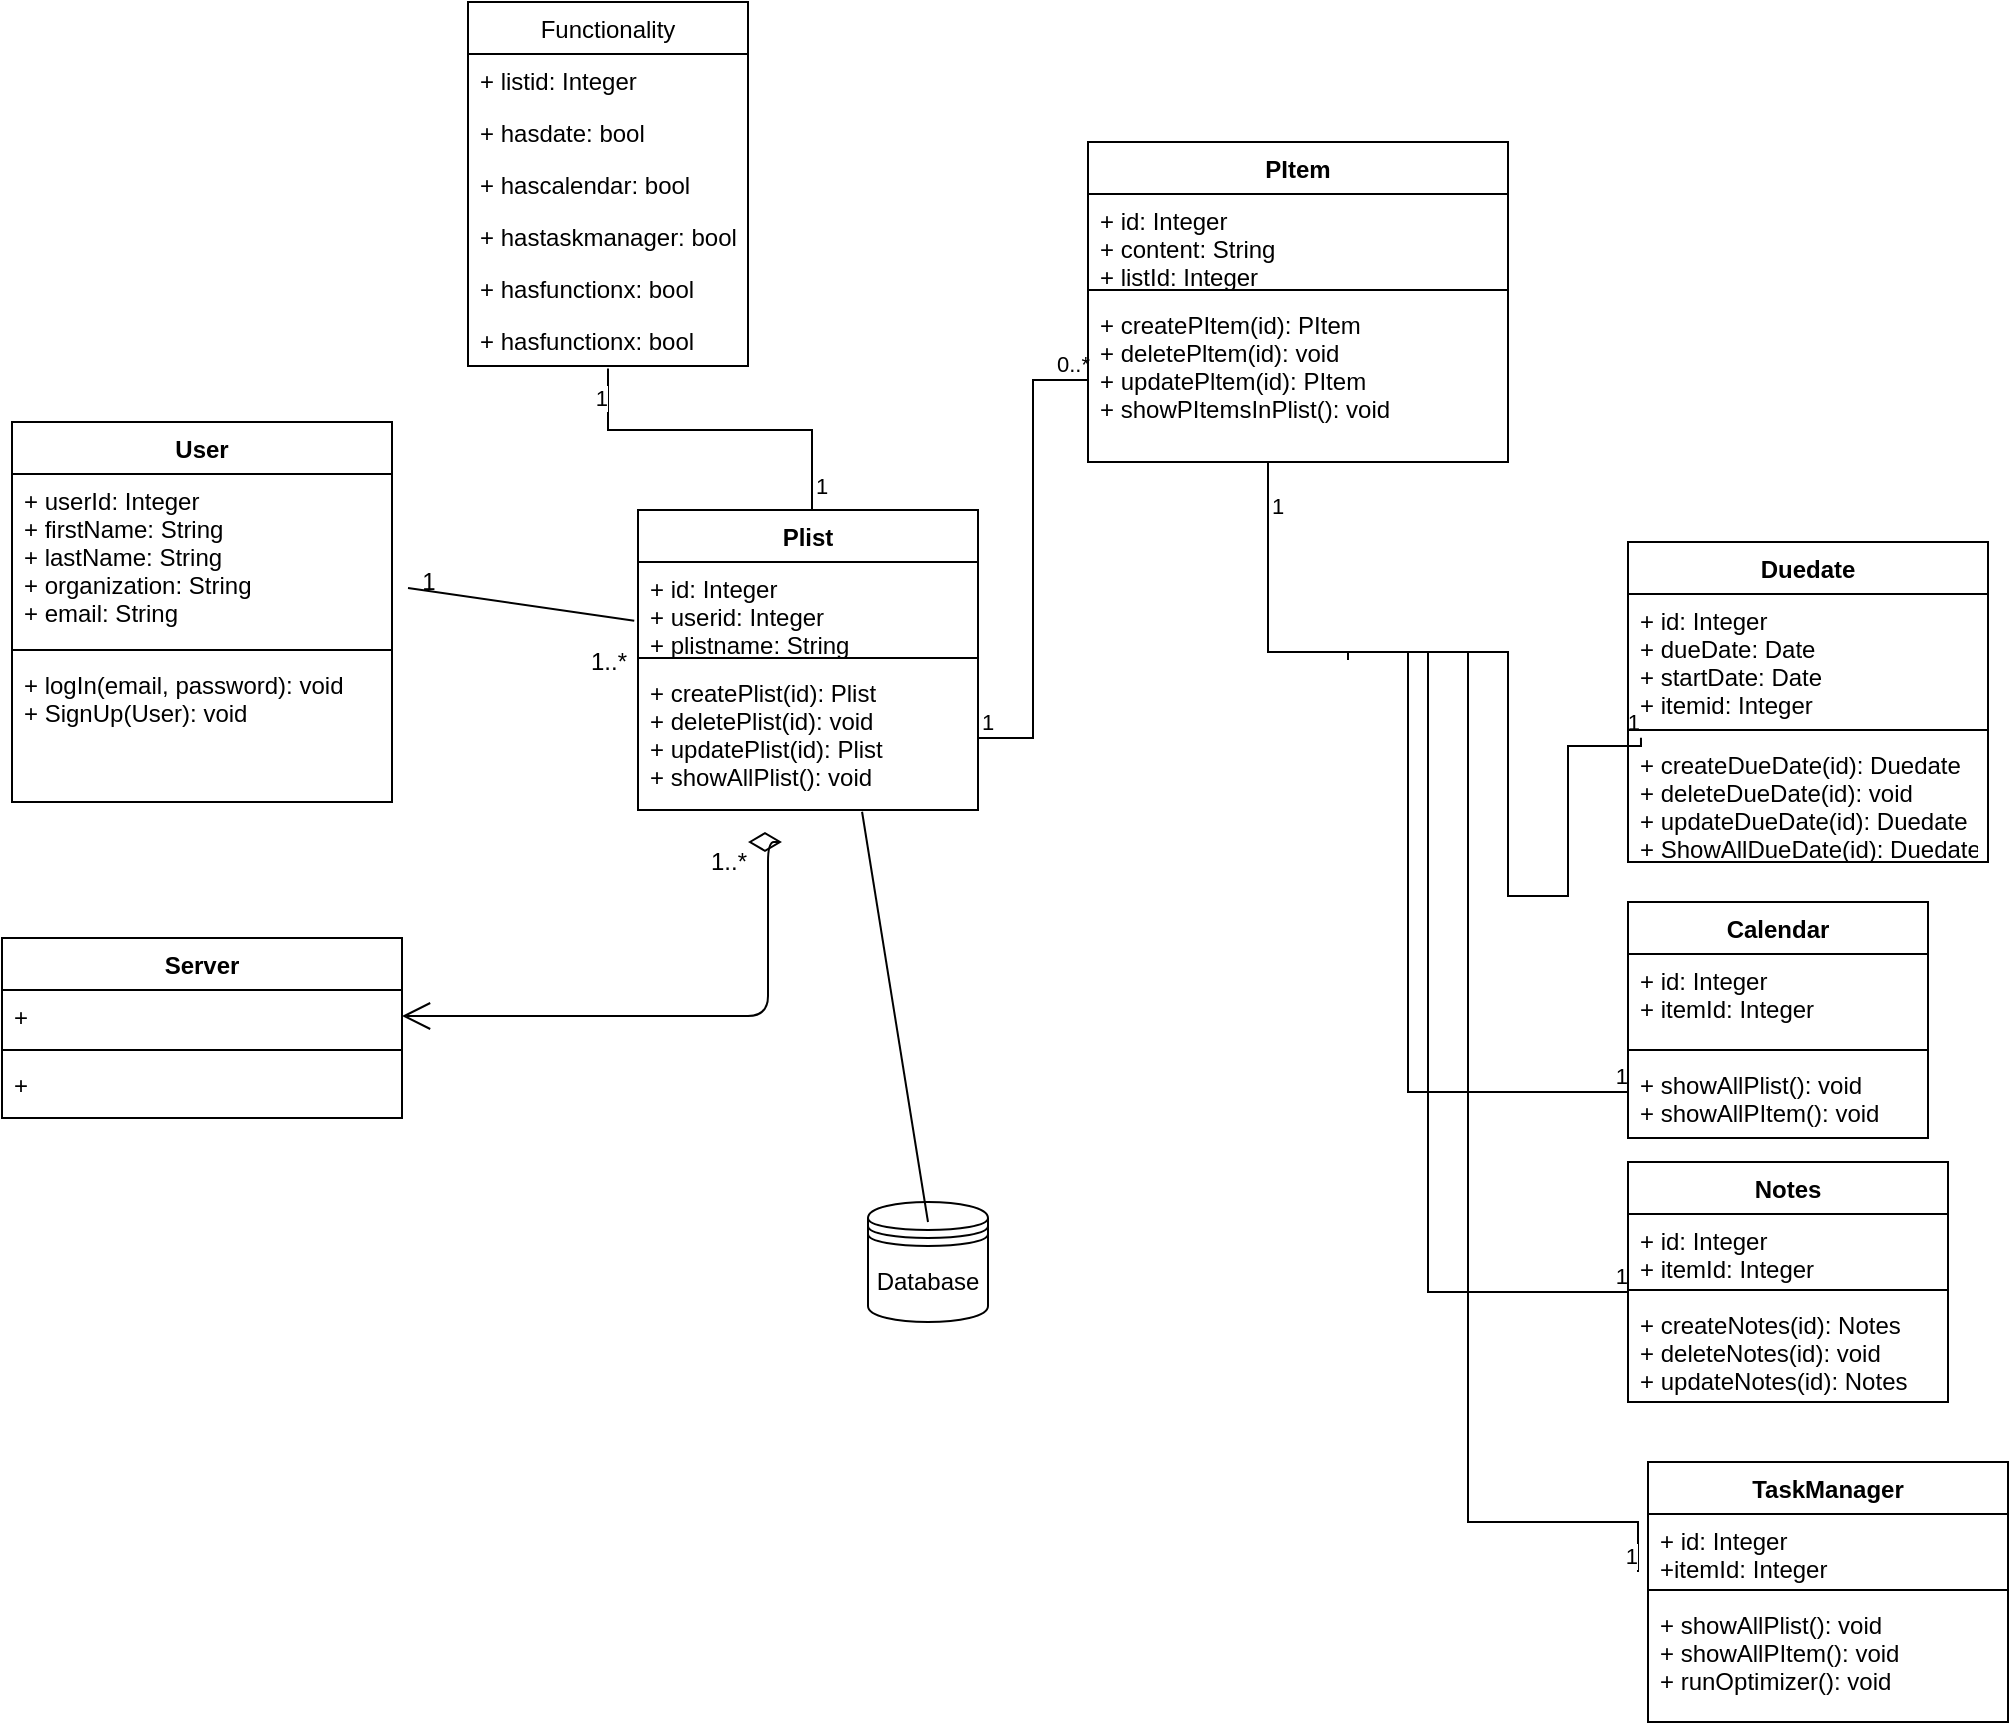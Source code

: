 <mxfile version="15.3.3" type="onedrive"><diagram id="UgKe9eE1gbJCxGa5Hhhg" name="Page-1"><mxGraphModel dx="1888" dy="2747" grid="1" gridSize="10" guides="1" tooltips="1" connect="1" arrows="1" fold="1" page="1" pageScale="1" pageWidth="850" pageHeight="1100" math="0" shadow="0"><root><mxCell id="0"/><mxCell id="1" parent="0"/><mxCell id="qrfGcevL_095Oc9_5PTm-25" value="Server" style="swimlane;fontStyle=1;align=center;verticalAlign=top;childLayout=stackLayout;horizontal=1;startSize=26;horizontalStack=0;resizeParent=1;resizeParentMax=0;resizeLast=0;collapsible=1;marginBottom=0;" parent="1" vertex="1"><mxGeometry x="-133" y="-992" width="200" height="90" as="geometry"/></mxCell><mxCell id="qrfGcevL_095Oc9_5PTm-26" value="+ " style="text;strokeColor=none;fillColor=none;align=left;verticalAlign=top;spacingLeft=4;spacingRight=4;overflow=hidden;rotatable=0;points=[[0,0.5],[1,0.5]];portConstraint=eastwest;" parent="qrfGcevL_095Oc9_5PTm-25" vertex="1"><mxGeometry y="26" width="200" height="26" as="geometry"/></mxCell><mxCell id="qrfGcevL_095Oc9_5PTm-27" value="" style="line;strokeWidth=1;fillColor=none;align=left;verticalAlign=middle;spacingTop=-1;spacingLeft=3;spacingRight=3;rotatable=0;labelPosition=right;points=[];portConstraint=eastwest;" parent="qrfGcevL_095Oc9_5PTm-25" vertex="1"><mxGeometry y="52" width="200" height="8" as="geometry"/></mxCell><mxCell id="qrfGcevL_095Oc9_5PTm-28" value="+ " style="text;strokeColor=none;fillColor=none;align=left;verticalAlign=top;spacingLeft=4;spacingRight=4;overflow=hidden;rotatable=0;points=[[0,0.5],[1,0.5]];portConstraint=eastwest;" parent="qrfGcevL_095Oc9_5PTm-25" vertex="1"><mxGeometry y="60" width="200" height="30" as="geometry"/></mxCell><mxCell id="qrfGcevL_095Oc9_5PTm-34" value="" style="endArrow=open;html=1;endSize=12;startArrow=diamondThin;startSize=14;startFill=0;edgeStyle=orthogonalEdgeStyle;align=left;verticalAlign=bottom;sourcePerimeterSpacing=8;targetPerimeterSpacing=8;entryX=1;entryY=0.5;entryDx=0;entryDy=0;" parent="1" target="qrfGcevL_095Oc9_5PTm-26" edge="1"><mxGeometry x="-1" y="42" relative="1" as="geometry"><mxPoint x="240" y="-1040" as="sourcePoint"/><mxPoint x="300" y="-947" as="targetPoint"/><Array as="points"><mxPoint x="250" y="-953"/></Array><mxPoint x="-12" y="-30" as="offset"/></mxGeometry></mxCell><mxCell id="qxweLq5i98Cxq9orFzik-8" value="Functionality" style="swimlane;fontStyle=0;childLayout=stackLayout;horizontal=1;startSize=26;fillColor=none;horizontalStack=0;resizeParent=1;resizeParentMax=0;resizeLast=0;collapsible=1;marginBottom=0;" parent="1" vertex="1"><mxGeometry x="100" y="-1460" width="140" height="182" as="geometry"/></mxCell><mxCell id="qxweLq5i98Cxq9orFzik-9" value="+ listid: Integer" style="text;strokeColor=none;fillColor=none;align=left;verticalAlign=top;spacingLeft=4;spacingRight=4;overflow=hidden;rotatable=0;points=[[0,0.5],[1,0.5]];portConstraint=eastwest;" parent="qxweLq5i98Cxq9orFzik-8" vertex="1"><mxGeometry y="26" width="140" height="26" as="geometry"/></mxCell><mxCell id="qxweLq5i98Cxq9orFzik-10" value="+ hasdate: bool" style="text;strokeColor=none;fillColor=none;align=left;verticalAlign=top;spacingLeft=4;spacingRight=4;overflow=hidden;rotatable=0;points=[[0,0.5],[1,0.5]];portConstraint=eastwest;" parent="qxweLq5i98Cxq9orFzik-8" vertex="1"><mxGeometry y="52" width="140" height="26" as="geometry"/></mxCell><mxCell id="qxweLq5i98Cxq9orFzik-11" value="+ hascalendar: bool" style="text;strokeColor=none;fillColor=none;align=left;verticalAlign=top;spacingLeft=4;spacingRight=4;overflow=hidden;rotatable=0;points=[[0,0.5],[1,0.5]];portConstraint=eastwest;" parent="qxweLq5i98Cxq9orFzik-8" vertex="1"><mxGeometry y="78" width="140" height="26" as="geometry"/></mxCell><mxCell id="qxweLq5i98Cxq9orFzik-12" value="+ hastaskmanager: bool" style="text;strokeColor=none;fillColor=none;align=left;verticalAlign=top;spacingLeft=4;spacingRight=4;overflow=hidden;rotatable=0;points=[[0,0.5],[1,0.5]];portConstraint=eastwest;" parent="qxweLq5i98Cxq9orFzik-8" vertex="1"><mxGeometry y="104" width="140" height="26" as="geometry"/></mxCell><mxCell id="qxweLq5i98Cxq9orFzik-13" value="+ hasfunctionx: bool" style="text;strokeColor=none;fillColor=none;align=left;verticalAlign=top;spacingLeft=4;spacingRight=4;overflow=hidden;rotatable=0;points=[[0,0.5],[1,0.5]];portConstraint=eastwest;" parent="qxweLq5i98Cxq9orFzik-8" vertex="1"><mxGeometry y="130" width="140" height="26" as="geometry"/></mxCell><mxCell id="qxweLq5i98Cxq9orFzik-14" value="+ hasfunctionx: bool" style="text;strokeColor=none;fillColor=none;align=left;verticalAlign=top;spacingLeft=4;spacingRight=4;overflow=hidden;rotatable=0;points=[[0,0.5],[1,0.5]];portConstraint=eastwest;" parent="qxweLq5i98Cxq9orFzik-8" vertex="1"><mxGeometry y="156" width="140" height="26" as="geometry"/></mxCell><mxCell id="qxweLq5i98Cxq9orFzik-24" value="" style="endArrow=none;html=1;edgeStyle=orthogonalEdgeStyle;rounded=0;exitX=1;exitY=0.5;exitDx=0;exitDy=0;entryX=0;entryY=0.5;entryDx=0;entryDy=0;" parent="1" source="30rRAQiKWTvd2oFYCDDy-8" target="30rRAQiKWTvd2oFYCDDy-19" edge="1"><mxGeometry relative="1" as="geometry"><mxPoint x="342" y="-1172" as="sourcePoint"/><mxPoint x="400" y="-1131" as="targetPoint"/></mxGeometry></mxCell><mxCell id="qxweLq5i98Cxq9orFzik-25" value="1" style="edgeLabel;resizable=0;html=1;align=left;verticalAlign=bottom;" parent="qxweLq5i98Cxq9orFzik-24" connectable="0" vertex="1"><mxGeometry x="-1" relative="1" as="geometry"/></mxCell><mxCell id="qxweLq5i98Cxq9orFzik-26" value="0..*" style="edgeLabel;resizable=0;html=1;align=right;verticalAlign=bottom;" parent="qxweLq5i98Cxq9orFzik-24" connectable="0" vertex="1"><mxGeometry x="1" relative="1" as="geometry"><mxPoint x="1" as="offset"/></mxGeometry></mxCell><mxCell id="qxweLq5i98Cxq9orFzik-30" value="" style="endArrow=none;html=1;edgeStyle=orthogonalEdgeStyle;rounded=0;exitX=1;exitY=0.5;exitDx=0;exitDy=0;entryX=0.036;entryY=-0.003;entryDx=0;entryDy=0;entryPerimeter=0;" parent="1" target="30rRAQiKWTvd2oFYCDDy-27" edge="1"><mxGeometry relative="1" as="geometry"><mxPoint x="540" y="-1131" as="sourcePoint"/><mxPoint x="650" y="-1070" as="targetPoint"/><Array as="points"><mxPoint x="540" y="-1135"/><mxPoint x="620" y="-1135"/><mxPoint x="620" y="-1013"/><mxPoint x="650" y="-1013"/><mxPoint x="650" y="-1088"/><mxPoint x="687" y="-1088"/></Array></mxGeometry></mxCell><mxCell id="qxweLq5i98Cxq9orFzik-32" value="1" style="edgeLabel;resizable=0;html=1;align=right;verticalAlign=bottom;" parent="qxweLq5i98Cxq9orFzik-30" connectable="0" vertex="1"><mxGeometry x="1" relative="1" as="geometry"/></mxCell><mxCell id="qxweLq5i98Cxq9orFzik-33" value="" style="endArrow=none;html=1;edgeStyle=orthogonalEdgeStyle;rounded=0;entryX=0.507;entryY=1.051;entryDx=0;entryDy=0;entryPerimeter=0;" parent="1" target="qxweLq5i98Cxq9orFzik-14" edge="1"><mxGeometry relative="1" as="geometry"><mxPoint x="272" y="-1200" as="sourcePoint"/><mxPoint x="-8" y="-698" as="targetPoint"/><Array as="points"><mxPoint x="272" y="-1246"/><mxPoint x="170" y="-1246"/></Array></mxGeometry></mxCell><mxCell id="qxweLq5i98Cxq9orFzik-34" value="1" style="edgeLabel;resizable=0;html=1;align=left;verticalAlign=bottom;" parent="qxweLq5i98Cxq9orFzik-33" connectable="0" vertex="1"><mxGeometry x="-1" relative="1" as="geometry"><mxPoint y="-10" as="offset"/></mxGeometry></mxCell><mxCell id="qxweLq5i98Cxq9orFzik-35" value="1" style="edgeLabel;resizable=0;html=1;align=right;verticalAlign=bottom;" parent="qxweLq5i98Cxq9orFzik-33" connectable="0" vertex="1"><mxGeometry x="1" relative="1" as="geometry"><mxPoint y="23" as="offset"/></mxGeometry></mxCell><mxCell id="hmi_awYL0up97bZwgExD-1" value="" style="endArrow=none;html=1;edgeStyle=orthogonalEdgeStyle;rounded=0;exitX=1;exitY=0.5;exitDx=0;exitDy=0;entryX=0;entryY=0.5;entryDx=0;entryDy=0;" parent="1" edge="1"><mxGeometry relative="1" as="geometry"><mxPoint x="540" y="-1131" as="sourcePoint"/><mxPoint x="680" y="-915" as="targetPoint"/><Array as="points"><mxPoint x="570" y="-1135"/><mxPoint x="570" y="-915"/></Array></mxGeometry></mxCell><mxCell id="hmi_awYL0up97bZwgExD-3" value="1" style="edgeLabel;resizable=0;html=1;align=right;verticalAlign=bottom;" parent="hmi_awYL0up97bZwgExD-1" connectable="0" vertex="1"><mxGeometry x="1" relative="1" as="geometry"/></mxCell><mxCell id="hmi_awYL0up97bZwgExD-18" value="" style="endArrow=none;html=1;edgeStyle=orthogonalEdgeStyle;rounded=0;exitX=1;exitY=0.5;exitDx=0;exitDy=0;entryX=0;entryY=0.5;entryDx=0;entryDy=0;" parent="1" edge="1"><mxGeometry relative="1" as="geometry"><mxPoint x="540" y="-1131" as="sourcePoint"/><mxPoint x="680" y="-815" as="targetPoint"/><Array as="points"><mxPoint x="580" y="-1135"/><mxPoint x="580" y="-815"/></Array></mxGeometry></mxCell><mxCell id="hmi_awYL0up97bZwgExD-19" value="1" style="edgeLabel;resizable=0;html=1;align=left;verticalAlign=bottom;" parent="hmi_awYL0up97bZwgExD-18" connectable="0" vertex="1"><mxGeometry x="-1" relative="1" as="geometry"><mxPoint x="-40" y="-69" as="offset"/></mxGeometry></mxCell><mxCell id="hmi_awYL0up97bZwgExD-20" value="1" style="edgeLabel;resizable=0;html=1;align=right;verticalAlign=bottom;" parent="hmi_awYL0up97bZwgExD-18" connectable="0" vertex="1"><mxGeometry x="1" relative="1" as="geometry"/></mxCell><mxCell id="hmi_awYL0up97bZwgExD-25" value="" style="endArrow=none;html=1;edgeStyle=orthogonalEdgeStyle;rounded=0;entryX=0;entryY=0.5;entryDx=0;entryDy=0;" parent="1" source="30rRAQiKWTvd2oFYCDDy-19" edge="1"><mxGeometry relative="1" as="geometry"><mxPoint x="510" y="-1135" as="sourcePoint"/><mxPoint x="685" y="-675" as="targetPoint"/><Array as="points"><mxPoint x="500" y="-1135"/><mxPoint x="600" y="-1135"/><mxPoint x="600" y="-700"/><mxPoint x="685" y="-700"/></Array></mxGeometry></mxCell><mxCell id="hmi_awYL0up97bZwgExD-27" value="1" style="edgeLabel;resizable=0;html=1;align=right;verticalAlign=bottom;" parent="hmi_awYL0up97bZwgExD-25" connectable="0" vertex="1"><mxGeometry x="1" relative="1" as="geometry"/></mxCell><mxCell id="30rRAQiKWTvd2oFYCDDy-1" value="User" style="swimlane;fontStyle=1;align=center;verticalAlign=top;childLayout=stackLayout;horizontal=1;startSize=26;horizontalStack=0;resizeParent=1;resizeParentMax=0;resizeLast=0;collapsible=1;marginBottom=0;hachureGap=4;pointerEvents=0;" vertex="1" parent="1"><mxGeometry x="-128" y="-1250" width="190" height="190" as="geometry"/></mxCell><mxCell id="30rRAQiKWTvd2oFYCDDy-2" value="+ userId: Integer&#10;+ firstName: String&#10;+ lastName: String&#10;+ organization: String&#10;+ email: String" style="text;strokeColor=none;fillColor=none;align=left;verticalAlign=top;spacingLeft=4;spacingRight=4;overflow=hidden;rotatable=0;points=[[0,0.5],[1,0.5]];portConstraint=eastwest;" vertex="1" parent="30rRAQiKWTvd2oFYCDDy-1"><mxGeometry y="26" width="190" height="84" as="geometry"/></mxCell><mxCell id="30rRAQiKWTvd2oFYCDDy-3" value="" style="line;strokeWidth=1;fillColor=none;align=left;verticalAlign=middle;spacingTop=-1;spacingLeft=3;spacingRight=3;rotatable=0;labelPosition=right;points=[];portConstraint=eastwest;" vertex="1" parent="30rRAQiKWTvd2oFYCDDy-1"><mxGeometry y="110" width="190" height="8" as="geometry"/></mxCell><mxCell id="30rRAQiKWTvd2oFYCDDy-4" value="+ logIn(email, password): void&#10;+ SignUp(User): void" style="text;strokeColor=none;fillColor=none;align=left;verticalAlign=top;spacingLeft=4;spacingRight=4;overflow=hidden;rotatable=0;points=[[0,0.5],[1,0.5]];portConstraint=eastwest;" vertex="1" parent="30rRAQiKWTvd2oFYCDDy-1"><mxGeometry y="118" width="190" height="72" as="geometry"/></mxCell><mxCell id="30rRAQiKWTvd2oFYCDDy-5" value="Plist" style="swimlane;fontStyle=1;align=center;verticalAlign=top;childLayout=stackLayout;horizontal=1;startSize=26;horizontalStack=0;resizeParent=1;resizeParentMax=0;resizeLast=0;collapsible=1;marginBottom=0;hachureGap=4;pointerEvents=0;" vertex="1" parent="1"><mxGeometry x="185" y="-1206" width="170" height="150" as="geometry"/></mxCell><mxCell id="30rRAQiKWTvd2oFYCDDy-6" value="+ id: Integer&#10;+ userid: Integer&#10;+ plistname: String" style="text;strokeColor=none;fillColor=none;align=left;verticalAlign=top;spacingLeft=4;spacingRight=4;overflow=hidden;rotatable=0;points=[[0,0.5],[1,0.5]];portConstraint=eastwest;" vertex="1" parent="30rRAQiKWTvd2oFYCDDy-5"><mxGeometry y="26" width="170" height="44" as="geometry"/></mxCell><mxCell id="30rRAQiKWTvd2oFYCDDy-7" value="" style="line;strokeWidth=1;fillColor=none;align=left;verticalAlign=middle;spacingTop=-1;spacingLeft=3;spacingRight=3;rotatable=0;labelPosition=right;points=[];portConstraint=eastwest;" vertex="1" parent="30rRAQiKWTvd2oFYCDDy-5"><mxGeometry y="70" width="170" height="8" as="geometry"/></mxCell><mxCell id="30rRAQiKWTvd2oFYCDDy-8" value="+ createPlist(id): Plist&#10;+ deletePlist(id): void&#10;+ updatePlist(id): Plist&#10;+ showAllPlist(): void&#10;" style="text;strokeColor=none;fillColor=none;align=left;verticalAlign=top;spacingLeft=4;spacingRight=4;overflow=hidden;rotatable=0;points=[[0,0.5],[1,0.5]];portConstraint=eastwest;" vertex="1" parent="30rRAQiKWTvd2oFYCDDy-5"><mxGeometry y="78" width="170" height="72" as="geometry"/></mxCell><mxCell id="30rRAQiKWTvd2oFYCDDy-9" value="" style="endArrow=none;html=1;startSize=14;endSize=14;sourcePerimeterSpacing=8;targetPerimeterSpacing=8;entryX=-0.011;entryY=0.668;entryDx=0;entryDy=0;entryPerimeter=0;" edge="1" parent="1" source="30rRAQiKWTvd2oFYCDDy-2" target="30rRAQiKWTvd2oFYCDDy-6"><mxGeometry width="50" height="50" relative="1" as="geometry"><mxPoint x="120" y="-990" as="sourcePoint"/><mxPoint x="170" y="-1040" as="targetPoint"/></mxGeometry></mxCell><mxCell id="30rRAQiKWTvd2oFYCDDy-10" value="1" style="text;html=1;align=center;verticalAlign=middle;resizable=0;points=[];autosize=1;strokeColor=none;fillColor=none;" vertex="1" parent="1"><mxGeometry x="70" y="-1180" width="20" height="20" as="geometry"/></mxCell><mxCell id="30rRAQiKWTvd2oFYCDDy-11" value="1..*" style="text;html=1;align=center;verticalAlign=middle;resizable=0;points=[];autosize=1;strokeColor=none;fillColor=none;" vertex="1" parent="1"><mxGeometry x="155" y="-1140" width="30" height="20" as="geometry"/></mxCell><mxCell id="30rRAQiKWTvd2oFYCDDy-12" value="Database" style="shape=datastore;whiteSpace=wrap;html=1;hachureGap=4;pointerEvents=0;" vertex="1" parent="1"><mxGeometry x="300" y="-860" width="60" height="60" as="geometry"/></mxCell><mxCell id="30rRAQiKWTvd2oFYCDDy-15" value="" style="endArrow=none;html=1;startSize=14;endSize=14;sourcePerimeterSpacing=8;targetPerimeterSpacing=8;exitX=0.659;exitY=1.012;exitDx=0;exitDy=0;exitPerimeter=0;" edge="1" parent="1" source="30rRAQiKWTvd2oFYCDDy-8"><mxGeometry width="50" height="50" relative="1" as="geometry"><mxPoint x="290" y="-760" as="sourcePoint"/><mxPoint x="330" y="-850" as="targetPoint"/></mxGeometry></mxCell><mxCell id="30rRAQiKWTvd2oFYCDDy-16" value="PItem" style="swimlane;fontStyle=1;align=center;verticalAlign=top;childLayout=stackLayout;horizontal=1;startSize=26;horizontalStack=0;resizeParent=1;resizeParentMax=0;resizeLast=0;collapsible=1;marginBottom=0;hachureGap=4;pointerEvents=0;" vertex="1" parent="1"><mxGeometry x="410" y="-1390" width="210" height="160" as="geometry"/></mxCell><mxCell id="30rRAQiKWTvd2oFYCDDy-17" value="+ id: Integer&#10;+ content: String&#10;+ listId: Integer" style="text;strokeColor=none;fillColor=none;align=left;verticalAlign=top;spacingLeft=4;spacingRight=4;overflow=hidden;rotatable=0;points=[[0,0.5],[1,0.5]];portConstraint=eastwest;" vertex="1" parent="30rRAQiKWTvd2oFYCDDy-16"><mxGeometry y="26" width="210" height="44" as="geometry"/></mxCell><mxCell id="30rRAQiKWTvd2oFYCDDy-18" value="" style="line;strokeWidth=1;fillColor=none;align=left;verticalAlign=middle;spacingTop=-1;spacingLeft=3;spacingRight=3;rotatable=0;labelPosition=right;points=[];portConstraint=eastwest;" vertex="1" parent="30rRAQiKWTvd2oFYCDDy-16"><mxGeometry y="70" width="210" height="8" as="geometry"/></mxCell><mxCell id="30rRAQiKWTvd2oFYCDDy-19" value="+ createPItem(id): PItem&#10;+ deletePltem(id): void&#10;+ updatePltem(id): PItem&#10;+ showPItemsInPlist(): void&#10;" style="text;strokeColor=none;fillColor=none;align=left;verticalAlign=top;spacingLeft=4;spacingRight=4;overflow=hidden;rotatable=0;points=[[0,0.5],[1,0.5]];portConstraint=eastwest;" vertex="1" parent="30rRAQiKWTvd2oFYCDDy-16"><mxGeometry y="78" width="210" height="82" as="geometry"/></mxCell><mxCell id="30rRAQiKWTvd2oFYCDDy-23" value="1..*" style="text;html=1;align=center;verticalAlign=middle;resizable=0;points=[];autosize=1;strokeColor=none;fillColor=none;" vertex="1" parent="1"><mxGeometry x="215" y="-1040" width="30" height="20" as="geometry"/></mxCell><mxCell id="30rRAQiKWTvd2oFYCDDy-24" value="Duedate" style="swimlane;fontStyle=1;align=center;verticalAlign=top;childLayout=stackLayout;horizontal=1;startSize=26;horizontalStack=0;resizeParent=1;resizeParentMax=0;resizeLast=0;collapsible=1;marginBottom=0;hachureGap=4;pointerEvents=0;" vertex="1" parent="1"><mxGeometry x="680" y="-1190" width="180" height="160" as="geometry"/></mxCell><mxCell id="30rRAQiKWTvd2oFYCDDy-25" value="+ id: Integer&#10;+ dueDate: Date&#10;+ startDate: Date&#10;+ itemid: Integer" style="text;strokeColor=none;fillColor=none;align=left;verticalAlign=top;spacingLeft=4;spacingRight=4;overflow=hidden;rotatable=0;points=[[0,0.5],[1,0.5]];portConstraint=eastwest;" vertex="1" parent="30rRAQiKWTvd2oFYCDDy-24"><mxGeometry y="26" width="180" height="64" as="geometry"/></mxCell><mxCell id="30rRAQiKWTvd2oFYCDDy-26" value="" style="line;strokeWidth=1;fillColor=none;align=left;verticalAlign=middle;spacingTop=-1;spacingLeft=3;spacingRight=3;rotatable=0;labelPosition=right;points=[];portConstraint=eastwest;" vertex="1" parent="30rRAQiKWTvd2oFYCDDy-24"><mxGeometry y="90" width="180" height="8" as="geometry"/></mxCell><mxCell id="30rRAQiKWTvd2oFYCDDy-27" value="+ createDueDate(id): Duedate&#10;+ deleteDueDate(id): void&#10;+ updateDueDate(id): Duedate&#10;+ ShowAllDueDate(id): Duedate" style="text;strokeColor=none;fillColor=none;align=left;verticalAlign=top;spacingLeft=4;spacingRight=4;overflow=hidden;rotatable=0;points=[[0,0.5],[1,0.5]];portConstraint=eastwest;" vertex="1" parent="30rRAQiKWTvd2oFYCDDy-24"><mxGeometry y="98" width="180" height="62" as="geometry"/></mxCell><mxCell id="30rRAQiKWTvd2oFYCDDy-28" value="Calendar" style="swimlane;fontStyle=1;align=center;verticalAlign=top;childLayout=stackLayout;horizontal=1;startSize=26;horizontalStack=0;resizeParent=1;resizeParentMax=0;resizeLast=0;collapsible=1;marginBottom=0;hachureGap=4;pointerEvents=0;" vertex="1" parent="1"><mxGeometry x="680" y="-1010" width="150" height="118" as="geometry"/></mxCell><mxCell id="30rRAQiKWTvd2oFYCDDy-29" value="+ id: Integer&#10;+ itemId: Integer" style="text;strokeColor=none;fillColor=none;align=left;verticalAlign=top;spacingLeft=4;spacingRight=4;overflow=hidden;rotatable=0;points=[[0,0.5],[1,0.5]];portConstraint=eastwest;" vertex="1" parent="30rRAQiKWTvd2oFYCDDy-28"><mxGeometry y="26" width="150" height="44" as="geometry"/></mxCell><mxCell id="30rRAQiKWTvd2oFYCDDy-30" value="" style="line;strokeWidth=1;fillColor=none;align=left;verticalAlign=middle;spacingTop=-1;spacingLeft=3;spacingRight=3;rotatable=0;labelPosition=right;points=[];portConstraint=eastwest;" vertex="1" parent="30rRAQiKWTvd2oFYCDDy-28"><mxGeometry y="70" width="150" height="8" as="geometry"/></mxCell><mxCell id="30rRAQiKWTvd2oFYCDDy-31" value="+ showAllPlist(): void&#10;+ showAllPItem(): void " style="text;strokeColor=none;fillColor=none;align=left;verticalAlign=top;spacingLeft=4;spacingRight=4;overflow=hidden;rotatable=0;points=[[0,0.5],[1,0.5]];portConstraint=eastwest;" vertex="1" parent="30rRAQiKWTvd2oFYCDDy-28"><mxGeometry y="78" width="150" height="40" as="geometry"/></mxCell><mxCell id="30rRAQiKWTvd2oFYCDDy-32" value="Notes" style="swimlane;fontStyle=1;align=center;verticalAlign=top;childLayout=stackLayout;horizontal=1;startSize=26;horizontalStack=0;resizeParent=1;resizeParentMax=0;resizeLast=0;collapsible=1;marginBottom=0;hachureGap=4;pointerEvents=0;" vertex="1" parent="1"><mxGeometry x="680" y="-880" width="160" height="120" as="geometry"/></mxCell><mxCell id="30rRAQiKWTvd2oFYCDDy-33" value="+ id: Integer&#10;+ itemId: Integer" style="text;strokeColor=none;fillColor=none;align=left;verticalAlign=top;spacingLeft=4;spacingRight=4;overflow=hidden;rotatable=0;points=[[0,0.5],[1,0.5]];portConstraint=eastwest;" vertex="1" parent="30rRAQiKWTvd2oFYCDDy-32"><mxGeometry y="26" width="160" height="34" as="geometry"/></mxCell><mxCell id="30rRAQiKWTvd2oFYCDDy-34" value="" style="line;strokeWidth=1;fillColor=none;align=left;verticalAlign=middle;spacingTop=-1;spacingLeft=3;spacingRight=3;rotatable=0;labelPosition=right;points=[];portConstraint=eastwest;" vertex="1" parent="30rRAQiKWTvd2oFYCDDy-32"><mxGeometry y="60" width="160" height="8" as="geometry"/></mxCell><mxCell id="30rRAQiKWTvd2oFYCDDy-35" value="+ createNotes(id): Notes&#10;+ deleteNotes(id): void&#10;+ updateNotes(id): Notes" style="text;strokeColor=none;fillColor=none;align=left;verticalAlign=top;spacingLeft=4;spacingRight=4;overflow=hidden;rotatable=0;points=[[0,0.5],[1,0.5]];portConstraint=eastwest;" vertex="1" parent="30rRAQiKWTvd2oFYCDDy-32"><mxGeometry y="68" width="160" height="52" as="geometry"/></mxCell><mxCell id="30rRAQiKWTvd2oFYCDDy-36" value="TaskManager" style="swimlane;fontStyle=1;align=center;verticalAlign=top;childLayout=stackLayout;horizontal=1;startSize=26;horizontalStack=0;resizeParent=1;resizeParentMax=0;resizeLast=0;collapsible=1;marginBottom=0;hachureGap=4;pointerEvents=0;" vertex="1" parent="1"><mxGeometry x="690" y="-730" width="180" height="130" as="geometry"/></mxCell><mxCell id="30rRAQiKWTvd2oFYCDDy-37" value="+ id: Integer&#10;+itemId: Integer" style="text;strokeColor=none;fillColor=none;align=left;verticalAlign=top;spacingLeft=4;spacingRight=4;overflow=hidden;rotatable=0;points=[[0,0.5],[1,0.5]];portConstraint=eastwest;" vertex="1" parent="30rRAQiKWTvd2oFYCDDy-36"><mxGeometry y="26" width="180" height="34" as="geometry"/></mxCell><mxCell id="30rRAQiKWTvd2oFYCDDy-38" value="" style="line;strokeWidth=1;fillColor=none;align=left;verticalAlign=middle;spacingTop=-1;spacingLeft=3;spacingRight=3;rotatable=0;labelPosition=right;points=[];portConstraint=eastwest;" vertex="1" parent="30rRAQiKWTvd2oFYCDDy-36"><mxGeometry y="60" width="180" height="8" as="geometry"/></mxCell><mxCell id="30rRAQiKWTvd2oFYCDDy-39" value="+ showAllPlist(): void&#10;+ showAllPItem(): void&#10;+ runOptimizer(): void" style="text;strokeColor=none;fillColor=none;align=left;verticalAlign=top;spacingLeft=4;spacingRight=4;overflow=hidden;rotatable=0;points=[[0,0.5],[1,0.5]];portConstraint=eastwest;" vertex="1" parent="30rRAQiKWTvd2oFYCDDy-36"><mxGeometry y="68" width="180" height="62" as="geometry"/></mxCell></root></mxGraphModel></diagram></mxfile>